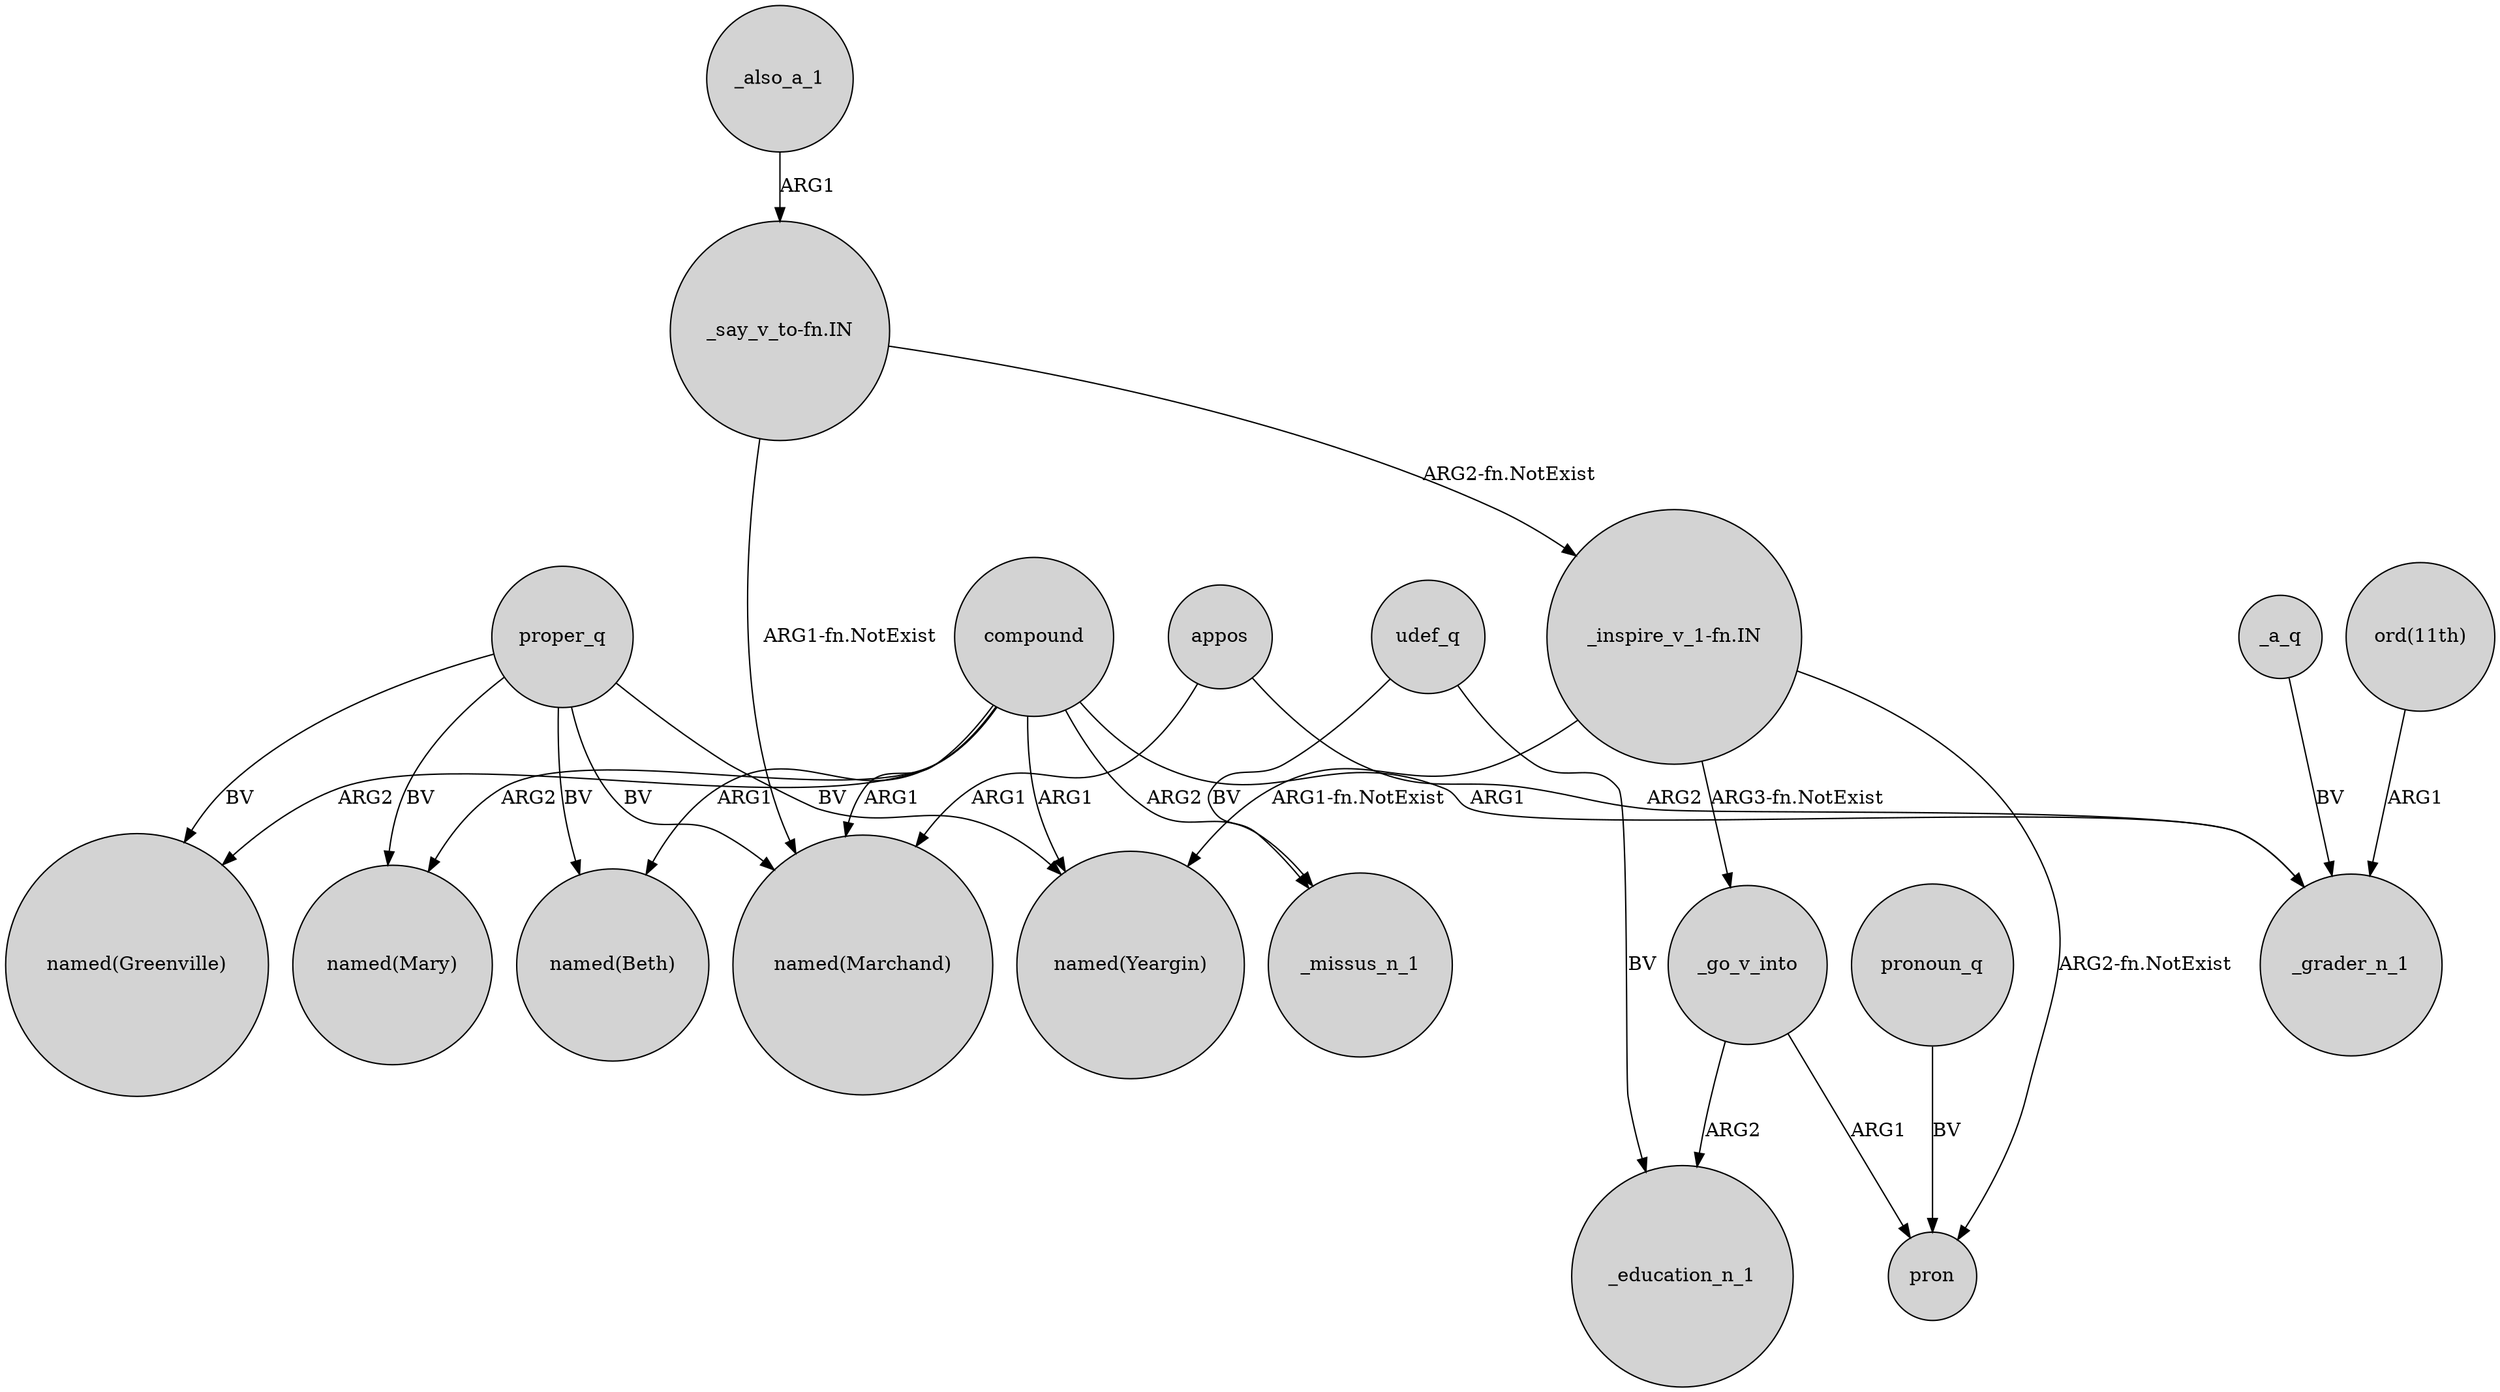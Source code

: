 digraph {
	node [shape=circle style=filled]
	appos -> "named(Marchand)" [label=ARG1]
	proper_q -> "named(Yeargin)" [label=BV]
	_also_a_1 -> "_say_v_to-fn.IN" [label=ARG1]
	proper_q -> "named(Greenville)" [label=BV]
	compound -> "named(Greenville)" [label=ARG2]
	"_inspire_v_1-fn.IN" -> pron [label="ARG2-fn.NotExist"]
	compound -> _missus_n_1 [label=ARG2]
	udef_q -> _education_n_1 [label=BV]
	udef_q -> _missus_n_1 [label=BV]
	_a_q -> _grader_n_1 [label=BV]
	proper_q -> "named(Mary)" [label=BV]
	"_inspire_v_1-fn.IN" -> "named(Yeargin)" [label="ARG1-fn.NotExist"]
	compound -> "named(Beth)" [label=ARG1]
	pronoun_q -> pron [label=BV]
	appos -> _grader_n_1 [label=ARG2]
	compound -> _grader_n_1 [label=ARG1]
	"_say_v_to-fn.IN" -> "_inspire_v_1-fn.IN" [label="ARG2-fn.NotExist"]
	_go_v_into -> _education_n_1 [label=ARG2]
	compound -> "named(Marchand)" [label=ARG1]
	compound -> "named(Mary)" [label=ARG2]
	_go_v_into -> pron [label=ARG1]
	proper_q -> "named(Beth)" [label=BV]
	compound -> "named(Yeargin)" [label=ARG1]
	proper_q -> "named(Marchand)" [label=BV]
	"_inspire_v_1-fn.IN" -> _go_v_into [label="ARG3-fn.NotExist"]
	"ord(11th)" -> _grader_n_1 [label=ARG1]
	"_say_v_to-fn.IN" -> "named(Marchand)" [label="ARG1-fn.NotExist"]
}
